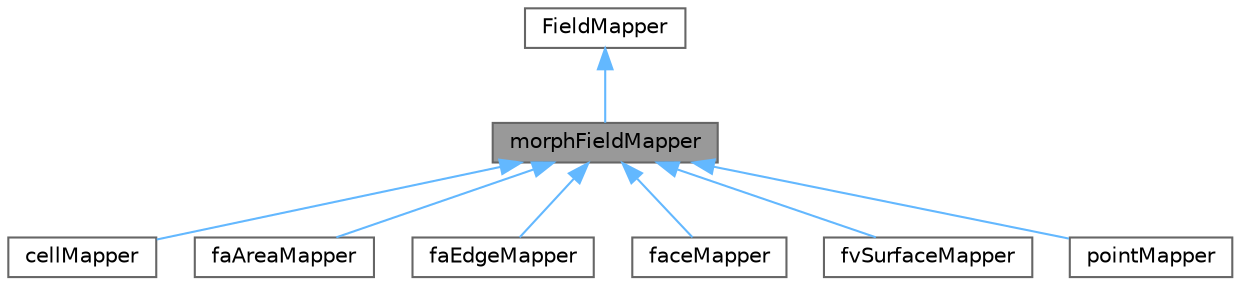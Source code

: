 digraph "morphFieldMapper"
{
 // LATEX_PDF_SIZE
  bgcolor="transparent";
  edge [fontname=Helvetica,fontsize=10,labelfontname=Helvetica,labelfontsize=10];
  node [fontname=Helvetica,fontsize=10,shape=box,height=0.2,width=0.4];
  Node1 [id="Node000001",label="morphFieldMapper",height=0.2,width=0.4,color="gray40", fillcolor="grey60", style="filled", fontcolor="black",tooltip="Abstract base class to hold the Field mapping for mesh morphs."];
  Node2 -> Node1 [id="edge1_Node000001_Node000002",dir="back",color="steelblue1",style="solid",tooltip=" "];
  Node2 [id="Node000002",label="FieldMapper",height=0.2,width=0.4,color="gray40", fillcolor="white", style="filled",URL="$classFoam_1_1FieldMapper.html",tooltip="Abstract base class to hold the Field mapping addressing and weights."];
  Node1 -> Node3 [id="edge2_Node000001_Node000003",dir="back",color="steelblue1",style="solid",tooltip=" "];
  Node3 [id="Node000003",label="cellMapper",height=0.2,width=0.4,color="gray40", fillcolor="white", style="filled",URL="$classFoam_1_1cellMapper.html",tooltip="This object provides mapping and fill-in information for cell data between the two meshes after the t..."];
  Node1 -> Node4 [id="edge3_Node000001_Node000004",dir="back",color="steelblue1",style="solid",tooltip=" "];
  Node4 [id="Node000004",label="faAreaMapper",height=0.2,width=0.4,color="gray40", fillcolor="white", style="filled",URL="$classFoam_1_1faAreaMapper.html",tooltip="FA area mapper."];
  Node1 -> Node5 [id="edge4_Node000001_Node000005",dir="back",color="steelblue1",style="solid",tooltip=" "];
  Node5 [id="Node000005",label="faEdgeMapper",height=0.2,width=0.4,color="gray40", fillcolor="white", style="filled",URL="$classFoam_1_1faEdgeMapper.html",tooltip="FA edge mapper. Currently, edge-based finite area data is not mapped, but only resized,..."];
  Node1 -> Node6 [id="edge5_Node000001_Node000006",dir="back",color="steelblue1",style="solid",tooltip=" "];
  Node6 [id="Node000006",label="faceMapper",height=0.2,width=0.4,color="gray40", fillcolor="white", style="filled",URL="$classFoam_1_1faceMapper.html",tooltip="This object provides mapping and fill-in information for face data between the two meshes after the t..."];
  Node1 -> Node7 [id="edge6_Node000001_Node000007",dir="back",color="steelblue1",style="solid",tooltip=" "];
  Node7 [id="Node000007",label="fvSurfaceMapper",height=0.2,width=0.4,color="gray40", fillcolor="white", style="filled",URL="$classFoam_1_1fvSurfaceMapper.html",tooltip="FV surface mapper."];
  Node1 -> Node8 [id="edge7_Node000001_Node000008",dir="back",color="steelblue1",style="solid",tooltip=" "];
  Node8 [id="Node000008",label="pointMapper",height=0.2,width=0.4,color="gray40", fillcolor="white", style="filled",URL="$classFoam_1_1pointMapper.html",tooltip="This object provides mapping and fill-in information for point data between the two meshes after the ..."];
}
